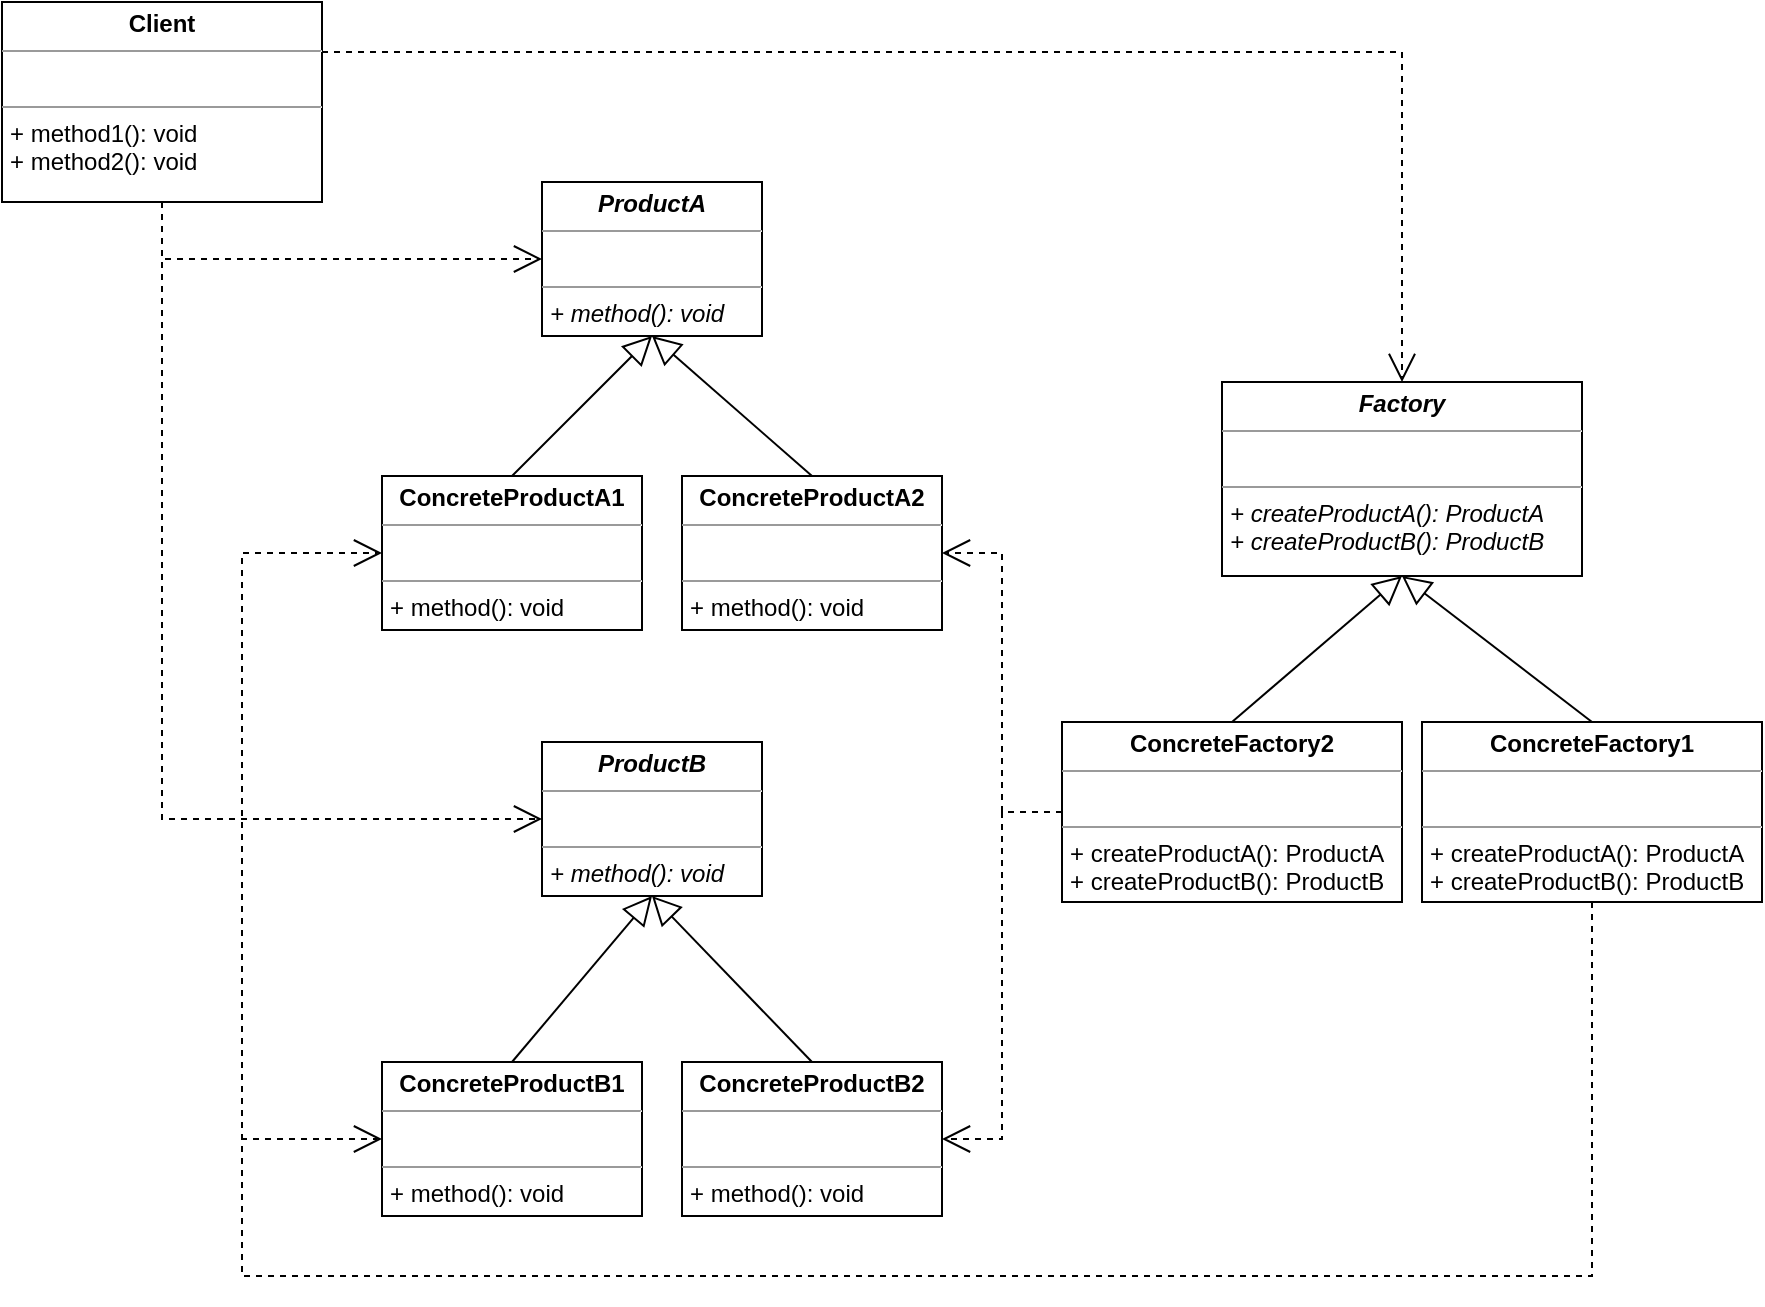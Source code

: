 <mxfile version="21.2.1" type="device">
  <diagram id="BNZ6aWsthDTTdj6hufuM" name="Page-1">
    <mxGraphModel dx="1194" dy="574" grid="0" gridSize="10" guides="1" tooltips="1" connect="1" arrows="1" fold="1" page="0" pageScale="1" pageWidth="850" pageHeight="1100" math="0" shadow="0">
      <root>
        <mxCell id="0" />
        <mxCell id="1" parent="0" />
        <mxCell id="IadymlyLoEK6AIMmU8No-1" value="&lt;p style=&quot;margin:0px;margin-top:4px;text-align:center;&quot;&gt;&lt;b&gt;&lt;i&gt;ProductA&lt;/i&gt;&lt;/b&gt;&lt;/p&gt;&lt;hr size=&quot;1&quot;&gt;&lt;p style=&quot;margin:0px;margin-left:4px;&quot;&gt;&lt;i&gt;&lt;br&gt;&lt;/i&gt;&lt;/p&gt;&lt;hr size=&quot;1&quot;&gt;&lt;p style=&quot;margin:0px;margin-left:4px;&quot;&gt;&lt;i&gt;+ method(): void&lt;/i&gt;&lt;/p&gt;" style="verticalAlign=top;align=left;overflow=fill;fontSize=12;fontFamily=Helvetica;html=1;" parent="1" vertex="1">
          <mxGeometry x="160" y="203" width="110" height="77" as="geometry" />
        </mxCell>
        <mxCell id="IadymlyLoEK6AIMmU8No-2" value="&lt;p style=&quot;margin:0px;margin-top:4px;text-align:center;&quot;&gt;&lt;b&gt;ConcreteProductA1&lt;/b&gt;&lt;/p&gt;&lt;hr size=&quot;1&quot;&gt;&lt;p style=&quot;margin:0px;margin-left:4px;&quot;&gt;&lt;br&gt;&lt;/p&gt;&lt;hr size=&quot;1&quot;&gt;&lt;p style=&quot;margin:0px;margin-left:4px;&quot;&gt;+ method(): void&lt;/p&gt;" style="verticalAlign=top;align=left;overflow=fill;fontSize=12;fontFamily=Helvetica;html=1;" parent="1" vertex="1">
          <mxGeometry x="80" y="350" width="130" height="77" as="geometry" />
        </mxCell>
        <mxCell id="IadymlyLoEK6AIMmU8No-3" value="&lt;p style=&quot;margin:0px;margin-top:4px;text-align:center;&quot;&gt;&lt;b&gt;ConcreteProductA2&lt;/b&gt;&lt;/p&gt;&lt;hr size=&quot;1&quot;&gt;&lt;p style=&quot;margin:0px;margin-left:4px;&quot;&gt;&lt;br&gt;&lt;/p&gt;&lt;hr size=&quot;1&quot;&gt;&lt;p style=&quot;margin:0px;margin-left:4px;&quot;&gt;+ method(): void&lt;br&gt;&lt;/p&gt;" style="verticalAlign=top;align=left;overflow=fill;fontSize=12;fontFamily=Helvetica;html=1;" parent="1" vertex="1">
          <mxGeometry x="230" y="350" width="130" height="77" as="geometry" />
        </mxCell>
        <mxCell id="IadymlyLoEK6AIMmU8No-4" value="" style="endArrow=block;endFill=0;endSize=12;html=1;rounded=0;exitX=0.5;exitY=0;exitDx=0;exitDy=0;entryX=0.5;entryY=1;entryDx=0;entryDy=0;" parent="1" source="IadymlyLoEK6AIMmU8No-2" target="IadymlyLoEK6AIMmU8No-1" edge="1">
          <mxGeometry width="160" relative="1" as="geometry">
            <mxPoint x="360" y="423" as="sourcePoint" />
            <mxPoint x="520" y="423" as="targetPoint" />
          </mxGeometry>
        </mxCell>
        <mxCell id="IadymlyLoEK6AIMmU8No-5" value="" style="endArrow=block;endFill=0;endSize=12;html=1;rounded=0;exitX=0.5;exitY=0;exitDx=0;exitDy=0;entryX=0.5;entryY=1;entryDx=0;entryDy=0;" parent="1" source="IadymlyLoEK6AIMmU8No-3" target="IadymlyLoEK6AIMmU8No-1" edge="1">
          <mxGeometry width="160" relative="1" as="geometry">
            <mxPoint x="360" y="423" as="sourcePoint" />
            <mxPoint x="520" y="423" as="targetPoint" />
          </mxGeometry>
        </mxCell>
        <mxCell id="IadymlyLoEK6AIMmU8No-8" value="&lt;p style=&quot;margin:0px;margin-top:4px;text-align:center;&quot;&gt;&lt;b&gt;Client&lt;/b&gt;&lt;/p&gt;&lt;hr size=&quot;1&quot;&gt;&lt;p style=&quot;margin:0px;margin-left:4px;&quot;&gt;&lt;br&gt;&lt;/p&gt;&lt;hr size=&quot;1&quot;&gt;&lt;p style=&quot;margin:0px;margin-left:4px;&quot;&gt;&lt;span style=&quot;background-color: initial;&quot;&gt;+ method1(): void&lt;/span&gt;&lt;br&gt;&lt;/p&gt;&lt;p style=&quot;margin:0px;margin-left:4px;&quot;&gt;+ method2(): void&lt;span style=&quot;background-color: initial;&quot;&gt;&lt;br&gt;&lt;/span&gt;&lt;/p&gt;" style="verticalAlign=top;align=left;overflow=fill;fontSize=12;fontFamily=Helvetica;html=1;" parent="1" vertex="1">
          <mxGeometry x="-110" y="113" width="160" height="100" as="geometry" />
        </mxCell>
        <mxCell id="IadymlyLoEK6AIMmU8No-11" value="&lt;p style=&quot;margin:0px;margin-top:4px;text-align:center;&quot;&gt;&lt;b&gt;&lt;i&gt;ProductB&lt;/i&gt;&lt;/b&gt;&lt;/p&gt;&lt;hr size=&quot;1&quot;&gt;&lt;p style=&quot;margin:0px;margin-left:4px;&quot;&gt;&lt;i&gt;&lt;br&gt;&lt;/i&gt;&lt;/p&gt;&lt;hr size=&quot;1&quot;&gt;&lt;p style=&quot;margin:0px;margin-left:4px;&quot;&gt;&lt;i style=&quot;background-color: initial;&quot;&gt;+ method(): void&lt;/i&gt;&lt;/p&gt;" style="verticalAlign=top;align=left;overflow=fill;fontSize=12;fontFamily=Helvetica;html=1;" parent="1" vertex="1">
          <mxGeometry x="160" y="483" width="110" height="77" as="geometry" />
        </mxCell>
        <mxCell id="IadymlyLoEK6AIMmU8No-12" value="&lt;p style=&quot;margin:0px;margin-top:4px;text-align:center;&quot;&gt;&lt;b&gt;ConcreteProductB1&lt;/b&gt;&lt;/p&gt;&lt;hr size=&quot;1&quot;&gt;&lt;p style=&quot;margin:0px;margin-left:4px;&quot;&gt;&lt;br&gt;&lt;/p&gt;&lt;hr size=&quot;1&quot;&gt;&lt;p style=&quot;margin:0px;margin-left:4px;&quot;&gt;+ method(): void&lt;/p&gt;" style="verticalAlign=top;align=left;overflow=fill;fontSize=12;fontFamily=Helvetica;html=1;" parent="1" vertex="1">
          <mxGeometry x="80" y="643" width="130" height="77" as="geometry" />
        </mxCell>
        <mxCell id="IadymlyLoEK6AIMmU8No-13" value="&lt;p style=&quot;margin:0px;margin-top:4px;text-align:center;&quot;&gt;&lt;b&gt;ConcreteProductB2&lt;/b&gt;&lt;/p&gt;&lt;hr size=&quot;1&quot;&gt;&lt;p style=&quot;margin:0px;margin-left:4px;&quot;&gt;&lt;br&gt;&lt;/p&gt;&lt;hr size=&quot;1&quot;&gt;&lt;p style=&quot;margin:0px;margin-left:4px;&quot;&gt;+ method(): void&lt;/p&gt;" style="verticalAlign=top;align=left;overflow=fill;fontSize=12;fontFamily=Helvetica;html=1;" parent="1" vertex="1">
          <mxGeometry x="230" y="643" width="130" height="77" as="geometry" />
        </mxCell>
        <mxCell id="IadymlyLoEK6AIMmU8No-14" value="" style="endArrow=block;endFill=0;endSize=12;html=1;rounded=0;exitX=0.5;exitY=0;exitDx=0;exitDy=0;entryX=0.5;entryY=1;entryDx=0;entryDy=0;" parent="1" source="IadymlyLoEK6AIMmU8No-12" target="IadymlyLoEK6AIMmU8No-11" edge="1">
          <mxGeometry width="160" relative="1" as="geometry">
            <mxPoint x="360" y="703" as="sourcePoint" />
            <mxPoint x="520" y="703" as="targetPoint" />
          </mxGeometry>
        </mxCell>
        <mxCell id="IadymlyLoEK6AIMmU8No-15" value="" style="endArrow=block;endFill=0;endSize=12;html=1;rounded=0;exitX=0.5;exitY=0;exitDx=0;exitDy=0;entryX=0.5;entryY=1;entryDx=0;entryDy=0;" parent="1" source="IadymlyLoEK6AIMmU8No-13" target="IadymlyLoEK6AIMmU8No-11" edge="1">
          <mxGeometry width="160" relative="1" as="geometry">
            <mxPoint x="360" y="703" as="sourcePoint" />
            <mxPoint x="520" y="703" as="targetPoint" />
          </mxGeometry>
        </mxCell>
        <mxCell id="IadymlyLoEK6AIMmU8No-16" value="&lt;p style=&quot;margin:0px;margin-top:4px;text-align:center;&quot;&gt;&lt;b&gt;&lt;i&gt;Factory&lt;/i&gt;&lt;/b&gt;&lt;/p&gt;&lt;hr size=&quot;1&quot;&gt;&lt;p style=&quot;margin:0px;margin-left:4px;&quot;&gt;&lt;br&gt;&lt;/p&gt;&lt;hr size=&quot;1&quot;&gt;&lt;p style=&quot;margin: 0px 0px 0px 4px;&quot;&gt;&lt;i&gt;+ createProductA(): ProductA&lt;/i&gt;&lt;/p&gt;&lt;p style=&quot;margin: 0px 0px 0px 4px;&quot;&gt;&lt;i&gt;+ createProductB(): ProductB&lt;/i&gt;&lt;/p&gt;" style="verticalAlign=top;align=left;overflow=fill;fontSize=12;fontFamily=Helvetica;html=1;" parent="1" vertex="1">
          <mxGeometry x="500" y="303" width="180" height="97" as="geometry" />
        </mxCell>
        <mxCell id="IadymlyLoEK6AIMmU8No-17" value="&lt;p style=&quot;margin:0px;margin-top:4px;text-align:center;&quot;&gt;&lt;b&gt;ConcreteFactory1&lt;/b&gt;&lt;/p&gt;&lt;hr size=&quot;1&quot;&gt;&lt;p style=&quot;margin:0px;margin-left:4px;&quot;&gt;&lt;br&gt;&lt;/p&gt;&lt;hr size=&quot;1&quot;&gt;&lt;p style=&quot;margin: 0px 0px 0px 4px;&quot;&gt;+ createProductA(): ProductA&lt;/p&gt;&lt;p style=&quot;margin: 0px 0px 0px 4px;&quot;&gt;+ createProductB(): ProductB&lt;/p&gt;" style="verticalAlign=top;align=left;overflow=fill;fontSize=12;fontFamily=Helvetica;html=1;" parent="1" vertex="1">
          <mxGeometry x="600" y="473" width="170" height="90" as="geometry" />
        </mxCell>
        <mxCell id="IadymlyLoEK6AIMmU8No-18" value="&lt;p style=&quot;margin:0px;margin-top:4px;text-align:center;&quot;&gt;&lt;b&gt;ConcreteFactory2&lt;/b&gt;&lt;/p&gt;&lt;hr size=&quot;1&quot;&gt;&lt;p style=&quot;margin:0px;margin-left:4px;&quot;&gt;&lt;br&gt;&lt;/p&gt;&lt;hr size=&quot;1&quot;&gt;&lt;p style=&quot;margin: 0px 0px 0px 4px;&quot;&gt;+ createProductA(): ProductA&lt;/p&gt;&lt;p style=&quot;margin: 0px 0px 0px 4px;&quot;&gt;+ createProductB(): ProductB&lt;/p&gt;" style="verticalAlign=top;align=left;overflow=fill;fontSize=12;fontFamily=Helvetica;html=1;" parent="1" vertex="1">
          <mxGeometry x="420" y="473" width="170" height="90" as="geometry" />
        </mxCell>
        <mxCell id="IadymlyLoEK6AIMmU8No-19" value="" style="endArrow=block;endFill=0;endSize=12;html=1;rounded=0;exitX=0.5;exitY=0;exitDx=0;exitDy=0;entryX=0.5;entryY=1;entryDx=0;entryDy=0;" parent="1" source="IadymlyLoEK6AIMmU8No-17" target="IadymlyLoEK6AIMmU8No-16" edge="1">
          <mxGeometry width="160" relative="1" as="geometry">
            <mxPoint x="340" y="583" as="sourcePoint" />
            <mxPoint x="500" y="583" as="targetPoint" />
          </mxGeometry>
        </mxCell>
        <mxCell id="IadymlyLoEK6AIMmU8No-20" value="" style="endArrow=block;endFill=0;endSize=12;html=1;rounded=0;exitX=0.5;exitY=0;exitDx=0;exitDy=0;entryX=0.5;entryY=1;entryDx=0;entryDy=0;" parent="1" source="IadymlyLoEK6AIMmU8No-18" target="IadymlyLoEK6AIMmU8No-16" edge="1">
          <mxGeometry width="160" relative="1" as="geometry">
            <mxPoint x="340" y="583" as="sourcePoint" />
            <mxPoint x="500" y="583" as="targetPoint" />
          </mxGeometry>
        </mxCell>
        <mxCell id="IadymlyLoEK6AIMmU8No-26" value="" style="html=1;verticalAlign=bottom;endArrow=open;dashed=1;endSize=12;rounded=0;exitX=0;exitY=0.5;exitDx=0;exitDy=0;entryX=1;entryY=0.5;entryDx=0;entryDy=0;edgeStyle=orthogonalEdgeStyle;" parent="1" source="IadymlyLoEK6AIMmU8No-18" target="IadymlyLoEK6AIMmU8No-3" edge="1">
          <mxGeometry relative="1" as="geometry">
            <mxPoint x="440" y="433" as="sourcePoint" />
            <mxPoint x="360" y="433" as="targetPoint" />
          </mxGeometry>
        </mxCell>
        <mxCell id="IadymlyLoEK6AIMmU8No-27" value="" style="html=1;verticalAlign=bottom;endArrow=open;dashed=1;endSize=12;rounded=0;exitX=0;exitY=0.5;exitDx=0;exitDy=0;entryX=1;entryY=0.5;entryDx=0;entryDy=0;edgeStyle=orthogonalEdgeStyle;" parent="1" source="IadymlyLoEK6AIMmU8No-18" target="IadymlyLoEK6AIMmU8No-13" edge="1">
          <mxGeometry relative="1" as="geometry">
            <mxPoint x="440" y="433" as="sourcePoint" />
            <mxPoint x="360" y="433" as="targetPoint" />
          </mxGeometry>
        </mxCell>
        <mxCell id="IadymlyLoEK6AIMmU8No-28" value="" style="html=1;verticalAlign=bottom;endArrow=open;dashed=1;endSize=12;rounded=0;exitX=0.5;exitY=1;exitDx=0;exitDy=0;entryX=0;entryY=0.5;entryDx=0;entryDy=0;edgeStyle=orthogonalEdgeStyle;" parent="1" source="IadymlyLoEK6AIMmU8No-17" target="IadymlyLoEK6AIMmU8No-2" edge="1">
          <mxGeometry x="0.941" relative="1" as="geometry">
            <mxPoint x="370" y="473" as="sourcePoint" />
            <mxPoint x="290" y="473" as="targetPoint" />
            <Array as="points">
              <mxPoint x="685" y="750" />
              <mxPoint x="10" y="750" />
              <mxPoint x="10" y="389" />
            </Array>
            <mxPoint as="offset" />
          </mxGeometry>
        </mxCell>
        <mxCell id="IadymlyLoEK6AIMmU8No-29" value="" style="html=1;verticalAlign=bottom;endArrow=open;dashed=1;endSize=12;rounded=0;exitX=0.5;exitY=1;exitDx=0;exitDy=0;entryX=0;entryY=0.5;entryDx=0;entryDy=0;edgeStyle=orthogonalEdgeStyle;" parent="1" source="IadymlyLoEK6AIMmU8No-17" target="IadymlyLoEK6AIMmU8No-12" edge="1">
          <mxGeometry x="0.923" relative="1" as="geometry">
            <mxPoint x="370" y="473" as="sourcePoint" />
            <mxPoint x="290" y="473" as="targetPoint" />
            <Array as="points">
              <mxPoint x="685" y="750" />
              <mxPoint x="10" y="750" />
              <mxPoint x="10" y="682" />
            </Array>
            <mxPoint as="offset" />
          </mxGeometry>
        </mxCell>
        <mxCell id="IadymlyLoEK6AIMmU8No-30" value="" style="endArrow=open;endSize=12;dashed=1;html=1;rounded=0;exitX=0.5;exitY=1;exitDx=0;exitDy=0;entryX=0;entryY=0.5;entryDx=0;entryDy=0;edgeStyle=orthogonalEdgeStyle;" parent="1" source="IadymlyLoEK6AIMmU8No-8" target="IadymlyLoEK6AIMmU8No-1" edge="1">
          <mxGeometry width="160" relative="1" as="geometry">
            <mxPoint x="250" y="473" as="sourcePoint" />
            <mxPoint x="410" y="473" as="targetPoint" />
          </mxGeometry>
        </mxCell>
        <mxCell id="IadymlyLoEK6AIMmU8No-31" value="" style="endArrow=open;endSize=12;dashed=1;html=1;rounded=0;exitX=0.5;exitY=1;exitDx=0;exitDy=0;entryX=0;entryY=0.5;entryDx=0;entryDy=0;edgeStyle=orthogonalEdgeStyle;" parent="1" source="IadymlyLoEK6AIMmU8No-8" target="IadymlyLoEK6AIMmU8No-11" edge="1">
          <mxGeometry x="0.644" y="5" width="160" relative="1" as="geometry">
            <mxPoint x="250" y="473" as="sourcePoint" />
            <mxPoint x="410" y="473" as="targetPoint" />
            <mxPoint as="offset" />
          </mxGeometry>
        </mxCell>
        <mxCell id="_X3vK877zX9WBU0hhVPi-1" value="" style="endArrow=open;endSize=12;dashed=1;html=1;rounded=0;exitX=1;exitY=0.25;exitDx=0;exitDy=0;entryX=0.5;entryY=0;entryDx=0;entryDy=0;edgeStyle=orthogonalEdgeStyle;" parent="1" source="IadymlyLoEK6AIMmU8No-8" target="IadymlyLoEK6AIMmU8No-16" edge="1">
          <mxGeometry width="160" relative="1" as="geometry">
            <mxPoint x="250" y="440" as="sourcePoint" />
            <mxPoint x="410" y="440" as="targetPoint" />
          </mxGeometry>
        </mxCell>
      </root>
    </mxGraphModel>
  </diagram>
</mxfile>
